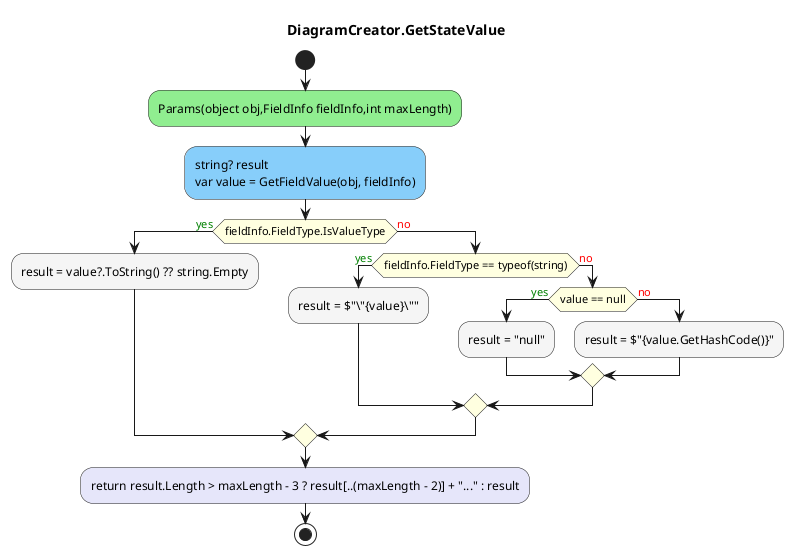 @startuml DiagramCreator.GetStateValue
title DiagramCreator.GetStateValue
start
#LightGreen:Params(object obj,FieldInfo fieldInfo,int maxLength);
#LightSkyBlue:string? result\nvar value = GetFieldValue(obj, fieldInfo);
#LightYellow:if (fieldInfo.FieldType.IsValueType) then (<color:green>yes)
  #WhiteSmoke:result = value?.ToString() ?? string.Empty;
  else (<color:red>no)
    #LightYellow:if (fieldInfo.FieldType == typeof(string)) then (<color:green>yes)
      #WhiteSmoke:result = $"\"{value}\"";
      else (<color:red>no)
        #LightYellow:if (value == null) then (<color:green>yes)
          #WhiteSmoke:result = "null";
          else (<color:red>no)
            #WhiteSmoke:result = $"{value.GetHashCode()}";
        endif
    endif
endif
#Lavender:return result.Length > maxLength - 3 ? result[..(maxLength - 2)] + "..." : result;
stop
@enduml
